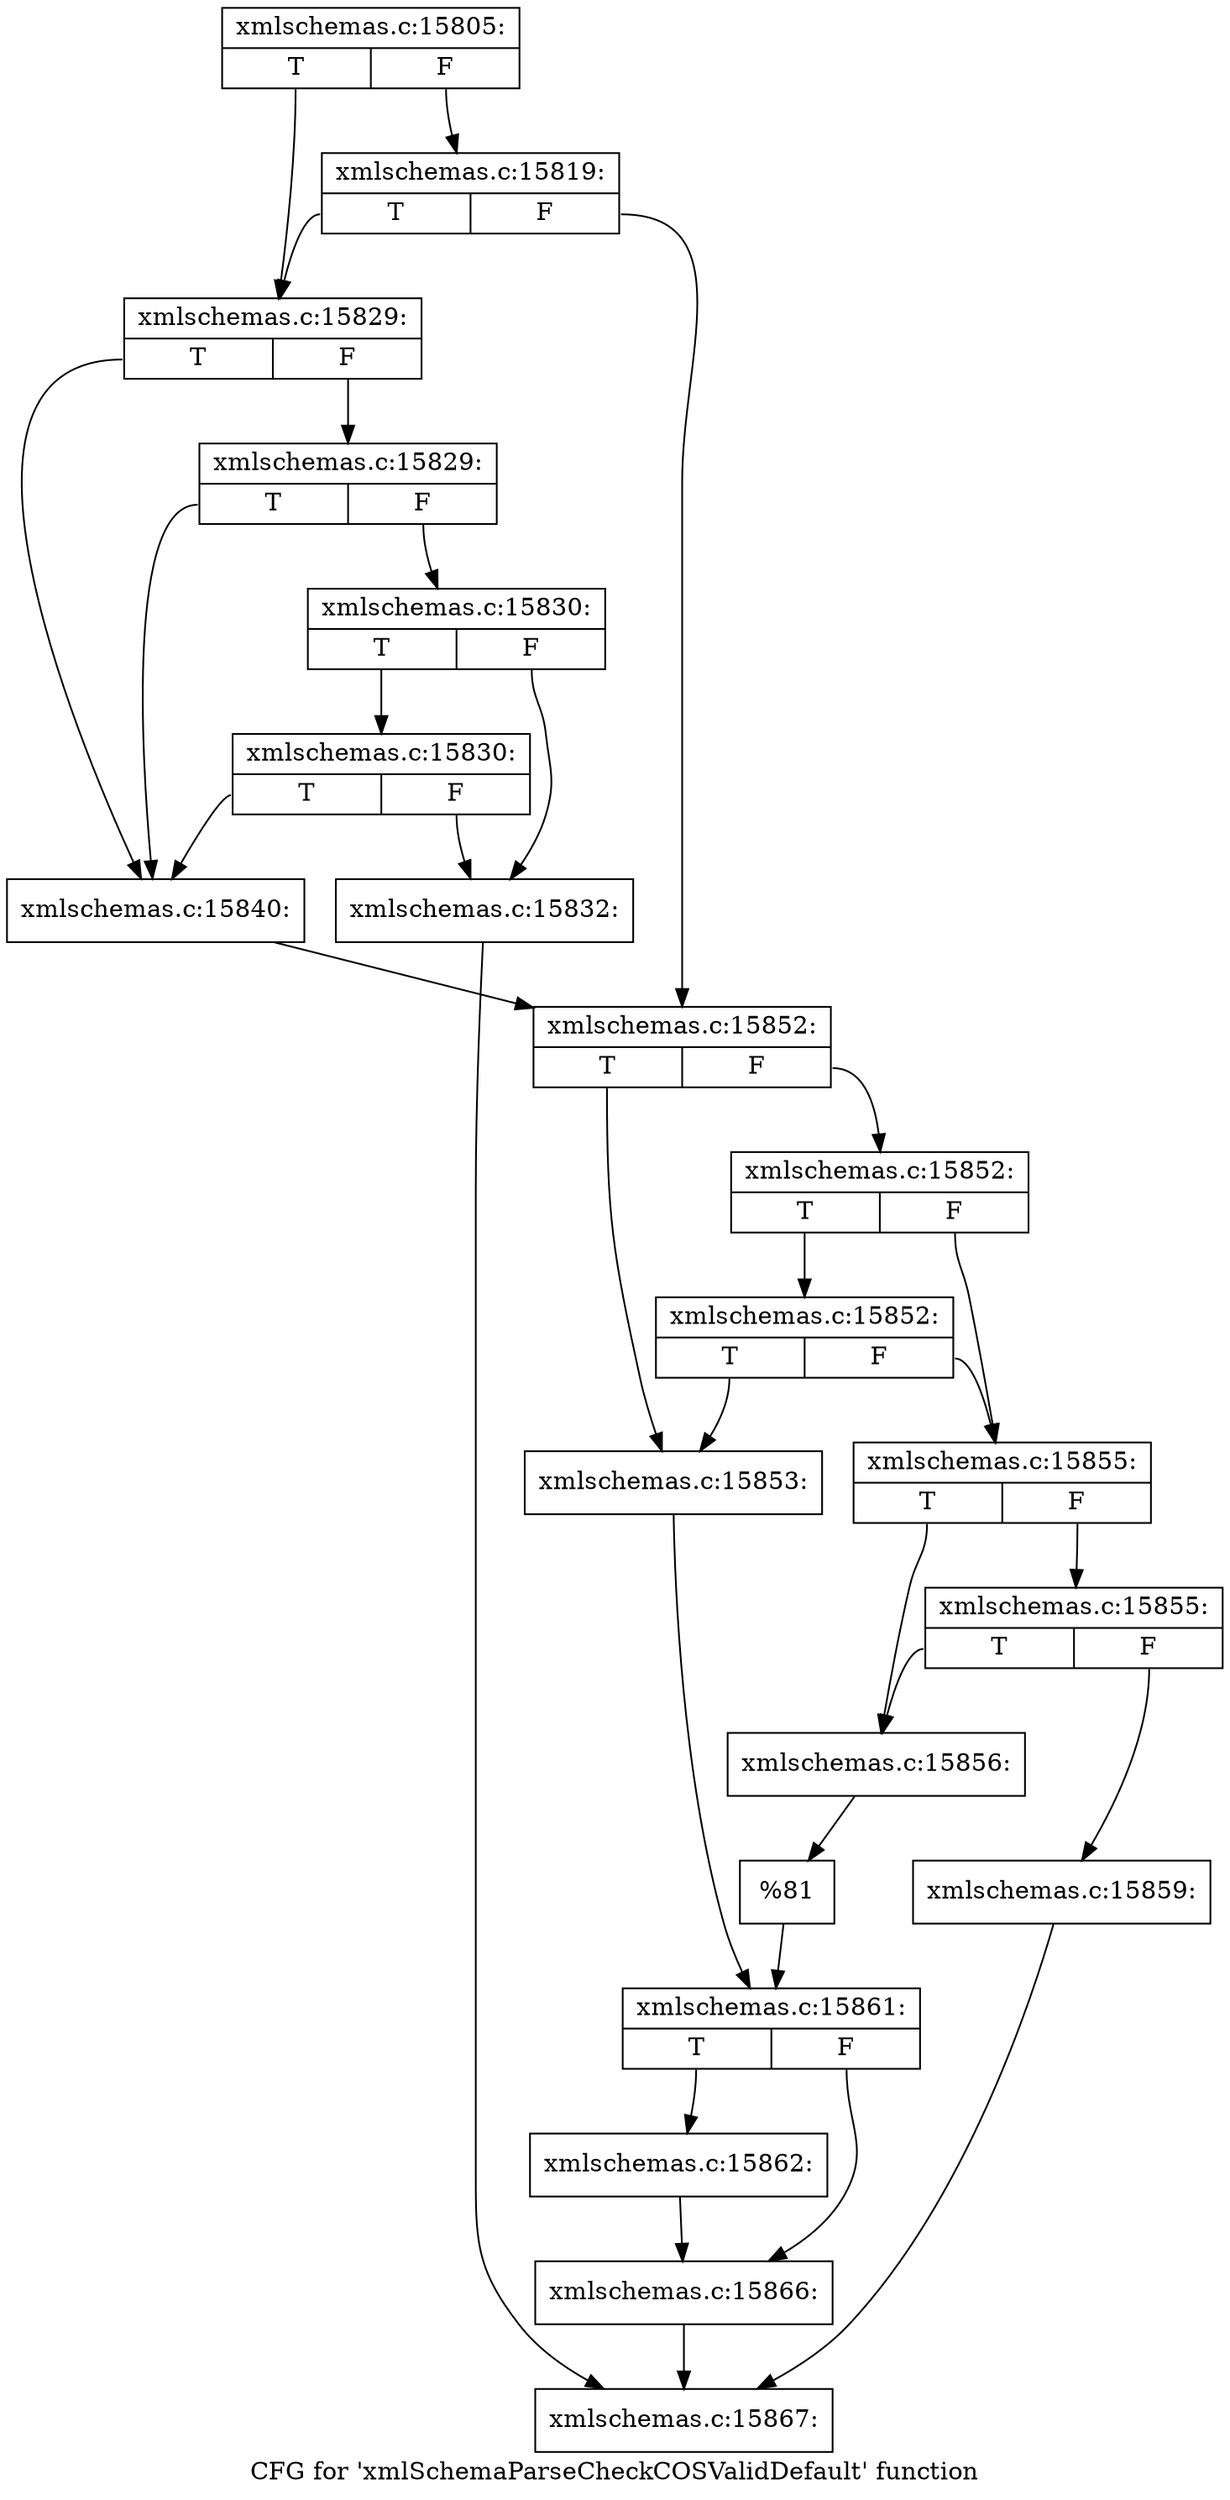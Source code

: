 digraph "CFG for 'xmlSchemaParseCheckCOSValidDefault' function" {
	label="CFG for 'xmlSchemaParseCheckCOSValidDefault' function";

	Node0x53247b0 [shape=record,label="{xmlschemas.c:15805:|{<s0>T|<s1>F}}"];
	Node0x53247b0:s0 -> Node0x53260c0;
	Node0x53247b0:s1 -> Node0x5326160;
	Node0x5326160 [shape=record,label="{xmlschemas.c:15819:|{<s0>T|<s1>F}}"];
	Node0x5326160:s0 -> Node0x53260c0;
	Node0x5326160:s1 -> Node0x5326110;
	Node0x53260c0 [shape=record,label="{xmlschemas.c:15829:|{<s0>T|<s1>F}}"];
	Node0x53260c0:s0 -> Node0x5326880;
	Node0x53260c0:s1 -> Node0x5326950;
	Node0x5326950 [shape=record,label="{xmlschemas.c:15829:|{<s0>T|<s1>F}}"];
	Node0x5326950:s0 -> Node0x5326880;
	Node0x5326950:s1 -> Node0x53268d0;
	Node0x53268d0 [shape=record,label="{xmlschemas.c:15830:|{<s0>T|<s1>F}}"];
	Node0x53268d0:s0 -> Node0x5326eb0;
	Node0x53268d0:s1 -> Node0x5326830;
	Node0x5326eb0 [shape=record,label="{xmlschemas.c:15830:|{<s0>T|<s1>F}}"];
	Node0x5326eb0:s0 -> Node0x5326880;
	Node0x5326eb0:s1 -> Node0x5326830;
	Node0x5326830 [shape=record,label="{xmlschemas.c:15832:}"];
	Node0x5326830 -> Node0x53239c0;
	Node0x5326880 [shape=record,label="{xmlschemas.c:15840:}"];
	Node0x5326880 -> Node0x5326110;
	Node0x5326110 [shape=record,label="{xmlschemas.c:15852:|{<s0>T|<s1>F}}"];
	Node0x5326110:s0 -> Node0x53280a0;
	Node0x5326110:s1 -> Node0x5328190;
	Node0x5328190 [shape=record,label="{xmlschemas.c:15852:|{<s0>T|<s1>F}}"];
	Node0x5328190:s0 -> Node0x53284e0;
	Node0x5328190:s1 -> Node0x5328140;
	Node0x53284e0 [shape=record,label="{xmlschemas.c:15852:|{<s0>T|<s1>F}}"];
	Node0x53284e0:s0 -> Node0x53280a0;
	Node0x53284e0:s1 -> Node0x5328140;
	Node0x53280a0 [shape=record,label="{xmlschemas.c:15853:}"];
	Node0x53280a0 -> Node0x53280f0;
	Node0x5328140 [shape=record,label="{xmlschemas.c:15855:|{<s0>T|<s1>F}}"];
	Node0x5328140:s0 -> Node0x53290e0;
	Node0x5328140:s1 -> Node0x53291d0;
	Node0x53291d0 [shape=record,label="{xmlschemas.c:15855:|{<s0>T|<s1>F}}"];
	Node0x53291d0:s0 -> Node0x53290e0;
	Node0x53291d0:s1 -> Node0x5329180;
	Node0x53290e0 [shape=record,label="{xmlschemas.c:15856:}"];
	Node0x53290e0 -> Node0x5329130;
	Node0x5329180 [shape=record,label="{xmlschemas.c:15859:}"];
	Node0x5329180 -> Node0x53239c0;
	Node0x5329130 [shape=record,label="{%81}"];
	Node0x5329130 -> Node0x53280f0;
	Node0x53280f0 [shape=record,label="{xmlschemas.c:15861:|{<s0>T|<s1>F}}"];
	Node0x53280f0:s0 -> Node0x532a1c0;
	Node0x53280f0:s1 -> Node0x532a210;
	Node0x532a1c0 [shape=record,label="{xmlschemas.c:15862:}"];
	Node0x532a1c0 -> Node0x532a210;
	Node0x532a210 [shape=record,label="{xmlschemas.c:15866:}"];
	Node0x532a210 -> Node0x53239c0;
	Node0x53239c0 [shape=record,label="{xmlschemas.c:15867:}"];
}
